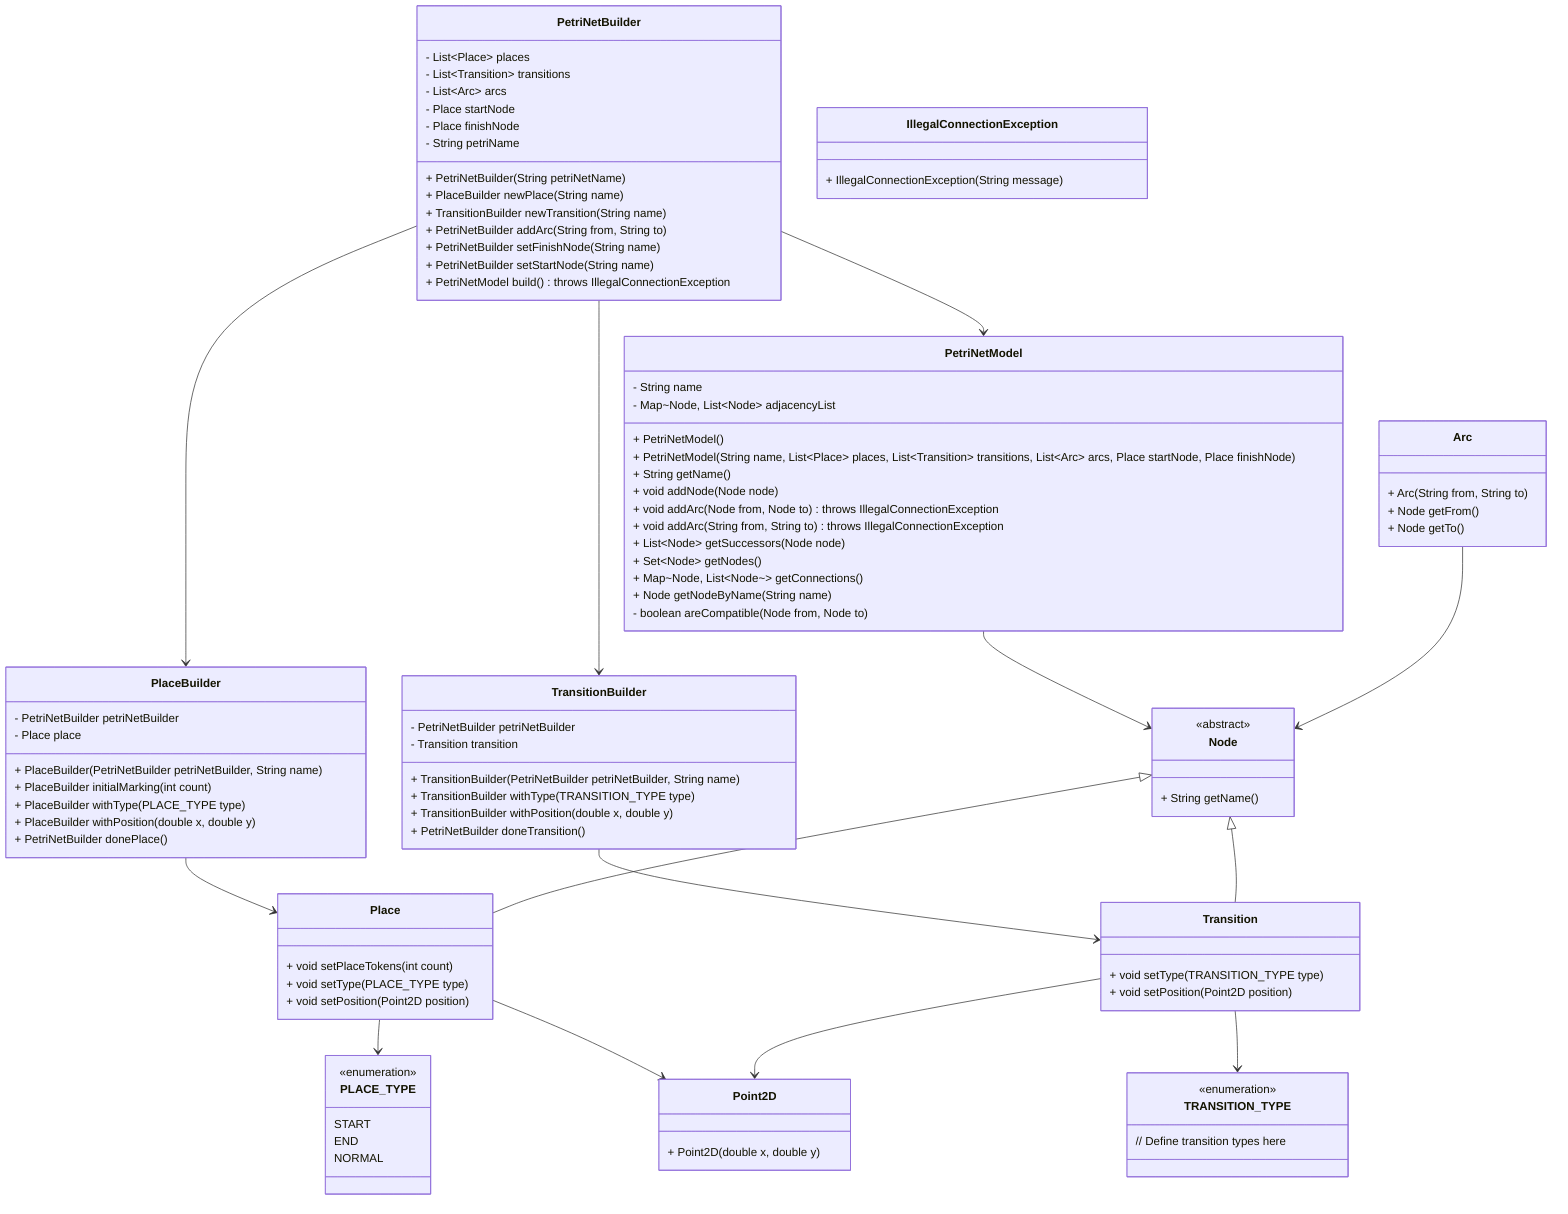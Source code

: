 classDiagram
    class PetriNetModel {
        - String name
        - Map~Node, List~Node~ adjacencyList
        + PetriNetModel()
        + PetriNetModel(String name, List~Place~ places, List~Transition~ transitions, List~Arc~ arcs, Place startNode, Place finishNode)
        + String getName()
        + void addNode(Node node)
        + void addArc(Node from, Node to) throws IllegalConnectionException
        + void addArc(String from, String to) throws IllegalConnectionException
        + List~Node~ getSuccessors(Node node)
        + Set~Node~ getNodes()
        + Map~Node, List~Node~~ getConnections()
        + Node getNodeByName(String name)
        - boolean areCompatible(Node from, Node to)
    }

    class PetriNetBuilder {
        - List~Place~ places
        - List~Transition~ transitions
        - List~Arc~ arcs
        - Place startNode
        - Place finishNode
        - String petriName
        + PetriNetBuilder(String petriNetName)
        + PlaceBuilder newPlace(String name)
        + TransitionBuilder newTransition(String name)
        + PetriNetBuilder addArc(String from, String to)
        + PetriNetBuilder setFinishNode(String name)
        + PetriNetBuilder setStartNode(String name)
        + PetriNetModel build() throws IllegalConnectionException
    }

    class PlaceBuilder {
        - PetriNetBuilder petriNetBuilder
        - Place place
        + PlaceBuilder(PetriNetBuilder petriNetBuilder, String name)
        + PlaceBuilder initialMarking(int count)
        + PlaceBuilder withType(PLACE_TYPE type)
        + PlaceBuilder withPosition(double x, double y)
        + PetriNetBuilder donePlace()
    }

    class TransitionBuilder {
        - PetriNetBuilder petriNetBuilder
        - Transition transition
        + TransitionBuilder(PetriNetBuilder petriNetBuilder, String name)
        + TransitionBuilder withType(TRANSITION_TYPE type)
        + TransitionBuilder withPosition(double x, double y)
        + PetriNetBuilder doneTransition()
    }

    class Node {
        <<abstract>>
        + String getName()
    }

    class Place {
        + void setPlaceTokens(int count)
        + void setType(PLACE_TYPE type)
        + void setPosition(Point2D position)
    }

    class Transition {
        + void setType(TRANSITION_TYPE type)
        + void setPosition(Point2D position)
    }

    class Arc {
        + Arc(String from, String to)
        + Node getFrom()
        + Node getTo()
    }

    class IllegalConnectionException {
        + IllegalConnectionException(String message)
    }

    class PLACE_TYPE {
        <<enumeration>>
        START
        END
        NORMAL
    }

    class TRANSITION_TYPE {
        <<enumeration>>
        // Define transition types here
    }

    class Point2D {
        + Point2D(double x, double y)
    }

    PetriNetBuilder --> PetriNetModel
    PetriNetBuilder --> PlaceBuilder
    PetriNetBuilder --> TransitionBuilder
    PlaceBuilder --> Place
    TransitionBuilder --> Transition
    PetriNetModel --> Node
    Node <|-- Place
    Node <|-- Transition
    Arc --> Node
    Place --> PLACE_TYPE
    Transition --> TRANSITION_TYPE
    Place --> Point2D
    Transition --> Point2D